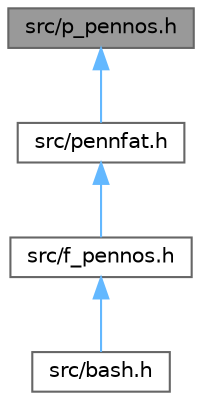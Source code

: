 digraph "src/p_pennos.h"
{
 // LATEX_PDF_SIZE
  bgcolor="transparent";
  edge [fontname=Helvetica,fontsize=10,labelfontname=Helvetica,labelfontsize=10];
  node [fontname=Helvetica,fontsize=10,shape=box,height=0.2,width=0.4];
  Node1 [id="Node000001",label="src/p_pennos.h",height=0.2,width=0.4,color="gray40", fillcolor="grey60", style="filled", fontcolor="black",tooltip="Header file for PennOS, the Penn Shell Operating System."];
  Node1 -> Node2 [id="edge4_Node000001_Node000002",dir="back",color="steelblue1",style="solid",tooltip=" "];
  Node2 [id="Node000002",label="src/pennfat.h",height=0.2,width=0.4,color="grey40", fillcolor="white", style="filled",URL="$pennfat_8h.html",tooltip="Header file for PennFAT filesystem and related commands."];
  Node2 -> Node3 [id="edge5_Node000002_Node000003",dir="back",color="steelblue1",style="solid",tooltip=" "];
  Node3 [id="Node000003",label="src/f_pennos.h",height=0.2,width=0.4,color="grey40", fillcolor="white", style="filled",URL="$f__pennos_8h.html",tooltip="Header file for our f functions."];
  Node3 -> Node4 [id="edge6_Node000003_Node000004",dir="back",color="steelblue1",style="solid",tooltip=" "];
  Node4 [id="Node000004",label="src/bash.h",height=0.2,width=0.4,color="grey40", fillcolor="white", style="filled",URL="$bash_8h.html",tooltip="Header file defining simple shell function for PennOS."];
}
